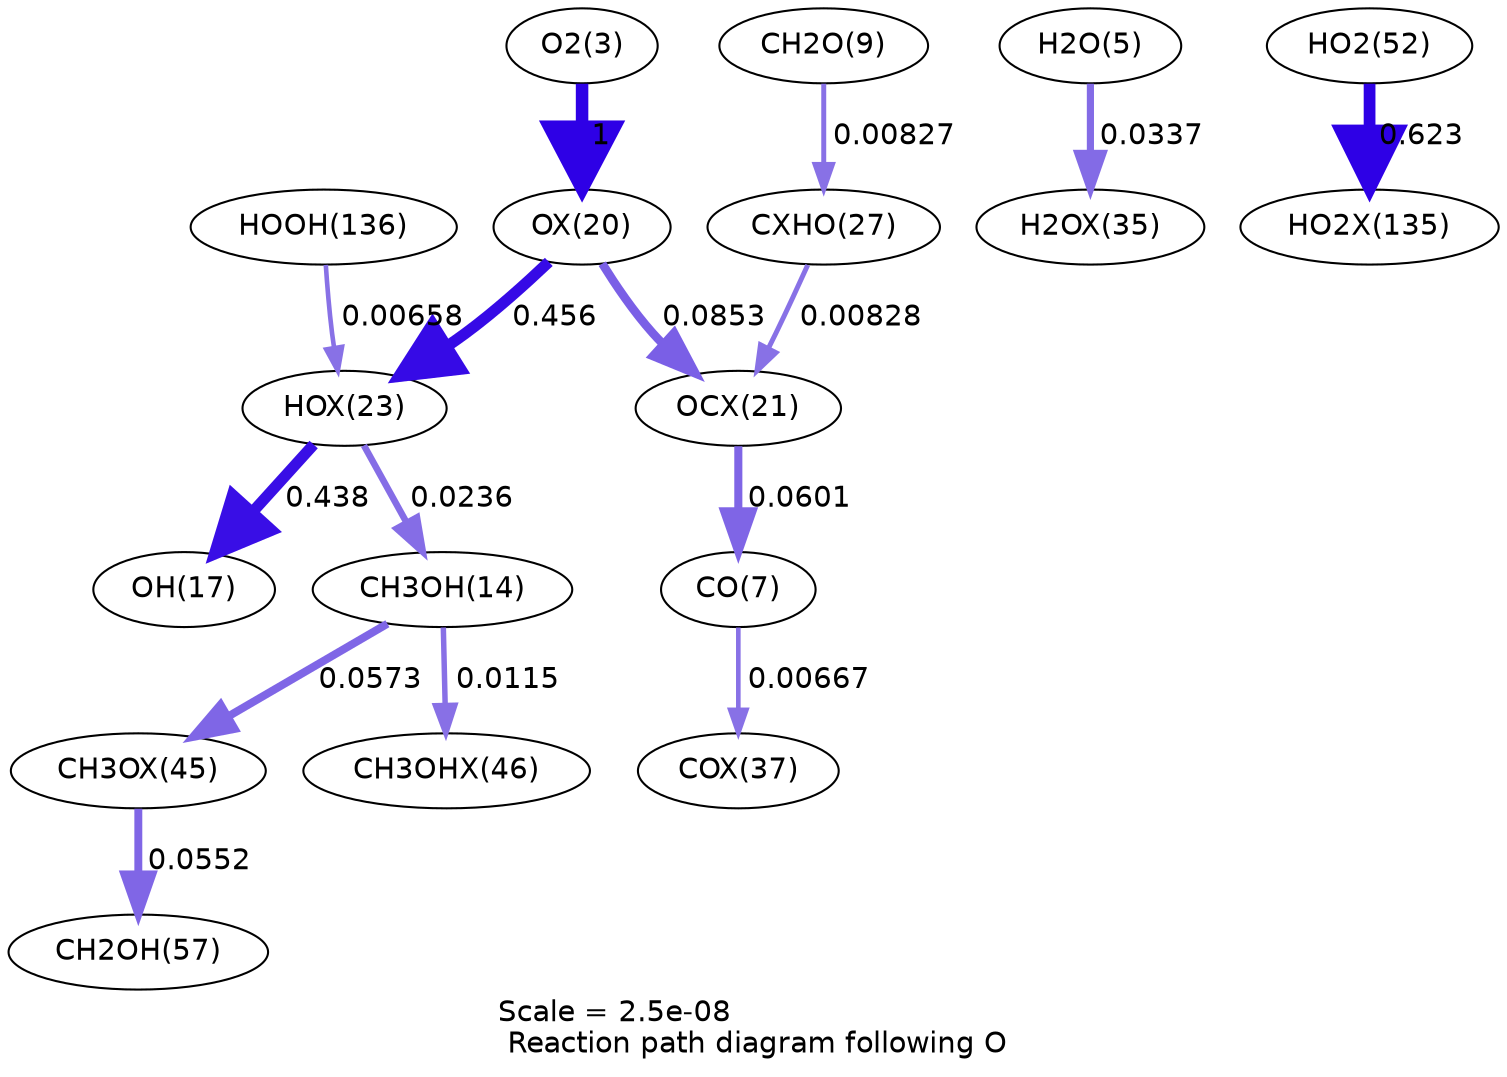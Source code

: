 digraph reaction_paths {
center=1;
s5 -> s47[fontname="Helvetica", penwidth=6, arrowsize=3, color="0.7, 1.5, 0.9"
, label=" 1"];
s47 -> s50[fontname="Helvetica", penwidth=5.41, arrowsize=2.7, color="0.7, 0.956, 0.9"
, label=" 0.456"];
s47 -> s48[fontname="Helvetica", penwidth=4.14, arrowsize=2.07, color="0.7, 0.585, 0.9"
, label=" 0.0853"];
s50 -> s16[fontname="Helvetica", penwidth=3.17, arrowsize=1.59, color="0.7, 0.524, 0.9"
, label=" 0.0236"];
s50 -> s19[fontname="Helvetica", penwidth=5.38, arrowsize=2.69, color="0.7, 0.938, 0.9"
, label=" 0.438"];
s28 -> s50[fontname="Helvetica", penwidth=2.21, arrowsize=1.1, color="0.7, 0.507, 0.9"
, label=" 0.00658"];
s16 -> s66[fontname="Helvetica", penwidth=2.63, arrowsize=1.32, color="0.7, 0.512, 0.9"
, label=" 0.0115"];
s16 -> s65[fontname="Helvetica", penwidth=3.84, arrowsize=1.92, color="0.7, 0.557, 0.9"
, label=" 0.0573"];
s7 -> s57[fontname="Helvetica", penwidth=3.44, arrowsize=1.72, color="0.7, 0.534, 0.9"
, label=" 0.0337"];
s65 -> s22[fontname="Helvetica", penwidth=3.81, arrowsize=1.91, color="0.7, 0.555, 0.9"
, label=" 0.0552"];
s11 -> s54[fontname="Helvetica", penwidth=2.38, arrowsize=1.19, color="0.7, 0.508, 0.9"
, label=" 0.00827"];
s21 -> s71[fontname="Helvetica", penwidth=5.64, arrowsize=2.82, color="0.7, 1.12, 0.9"
, label=" 0.623"];
s54 -> s48[fontname="Helvetica", penwidth=2.38, arrowsize=1.19, color="0.7, 0.508, 0.9"
, label=" 0.00828"];
s48 -> s9[fontname="Helvetica", penwidth=3.88, arrowsize=1.94, color="0.7, 0.56, 0.9"
, label=" 0.0601"];
s9 -> s59[fontname="Helvetica", penwidth=2.22, arrowsize=1.11, color="0.7, 0.507, 0.9"
, label=" 0.00667"];
s5 [ fontname="Helvetica", label="O2(3)"];
s7 [ fontname="Helvetica", label="H2O(5)"];
s9 [ fontname="Helvetica", label="CO(7)"];
s11 [ fontname="Helvetica", label="CH2O(9)"];
s16 [ fontname="Helvetica", label="CH3OH(14)"];
s19 [ fontname="Helvetica", label="OH(17)"];
s21 [ fontname="Helvetica", label="HO2(52)"];
s22 [ fontname="Helvetica", label="CH2OH(57)"];
s28 [ fontname="Helvetica", label="HOOH(136)"];
s47 [ fontname="Helvetica", label="OX(20)"];
s48 [ fontname="Helvetica", label="OCX(21)"];
s50 [ fontname="Helvetica", label="HOX(23)"];
s54 [ fontname="Helvetica", label="CXHO(27)"];
s57 [ fontname="Helvetica", label="H2OX(35)"];
s59 [ fontname="Helvetica", label="COX(37)"];
s65 [ fontname="Helvetica", label="CH3OX(45)"];
s66 [ fontname="Helvetica", label="CH3OHX(46)"];
s71 [ fontname="Helvetica", label="HO2X(135)"];
 label = "Scale = 2.5e-08\l Reaction path diagram following O";
 fontname = "Helvetica";
}
